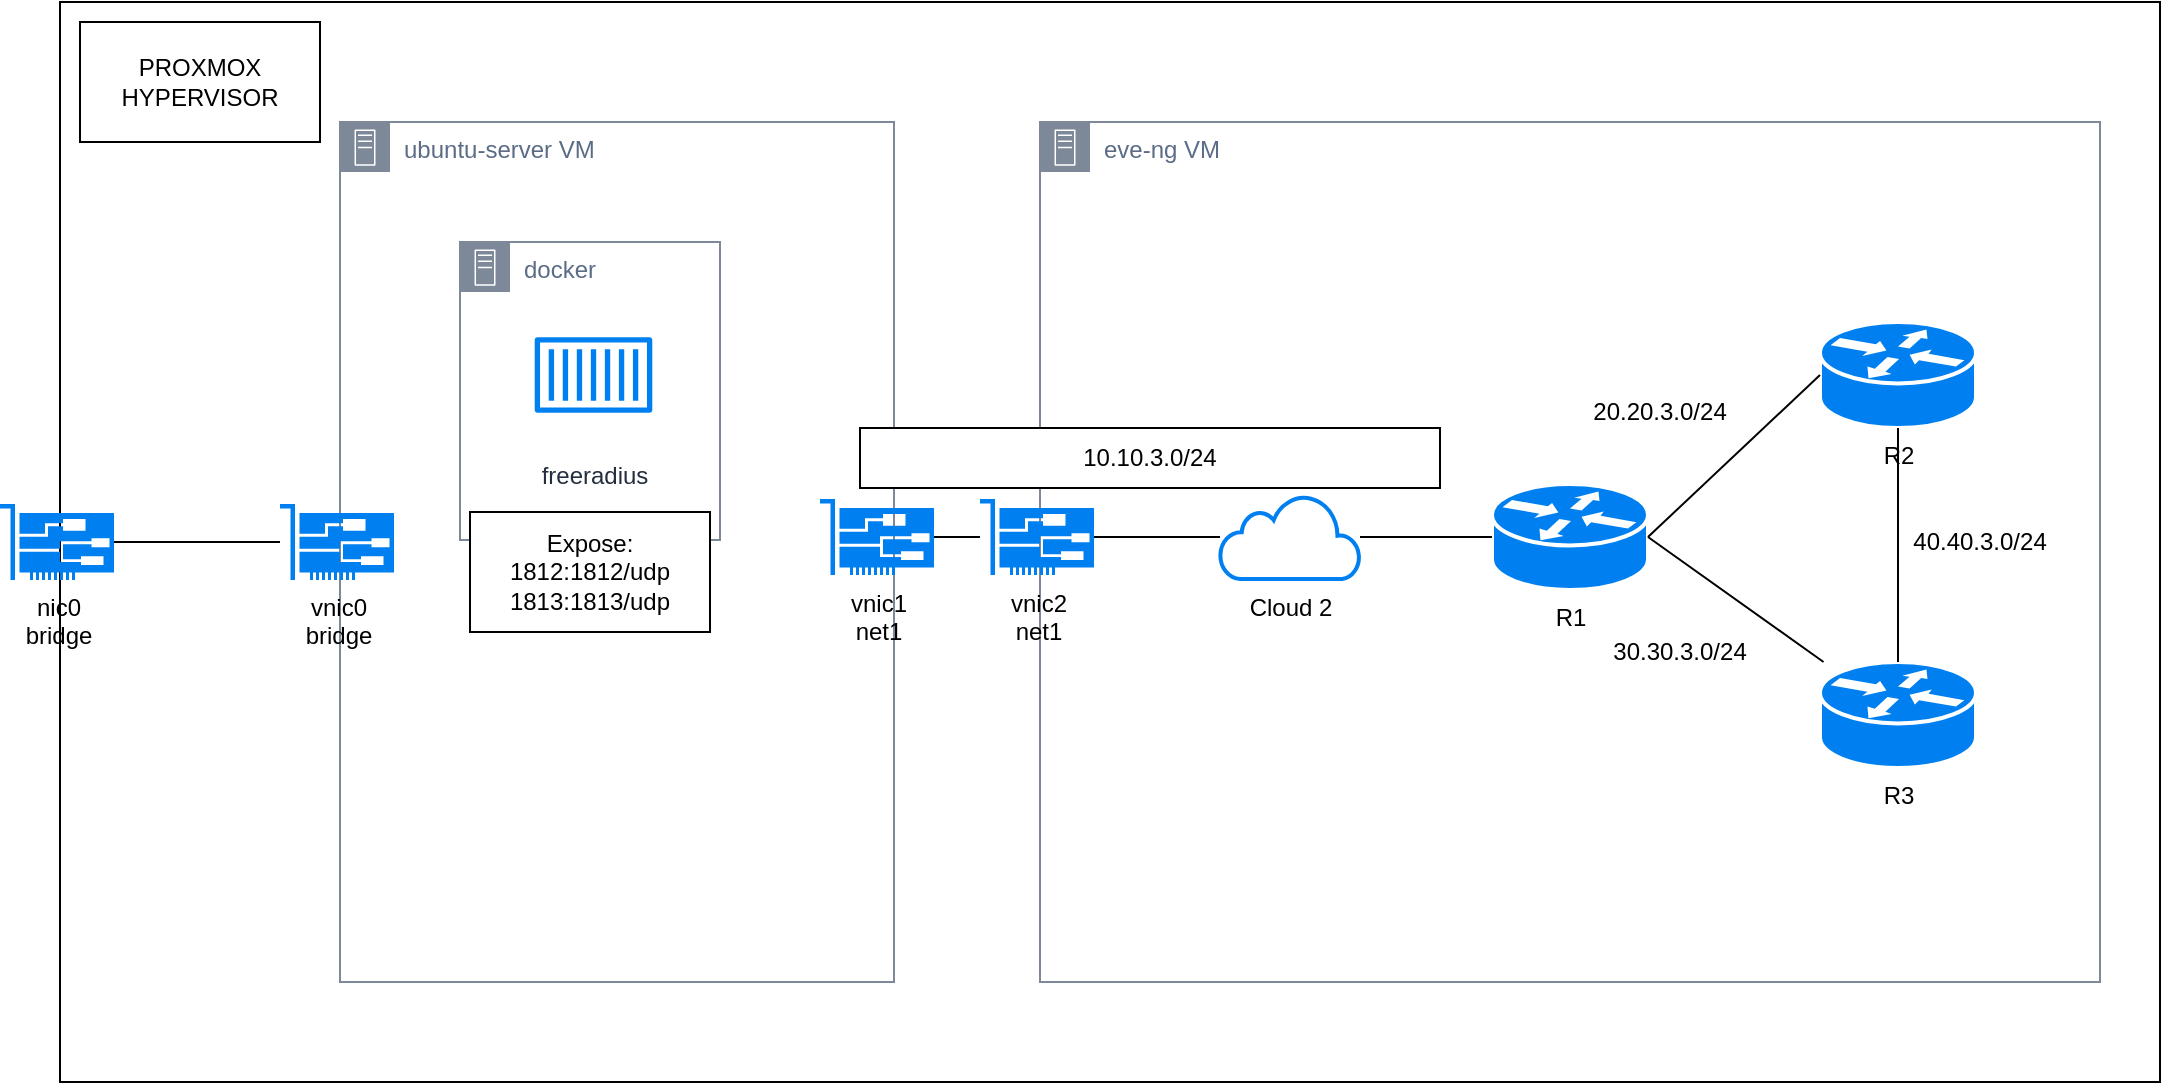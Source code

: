 <mxfile version="24.0.4" type="device">
  <diagram name="Página-1" id="z8xHlJ1F570CoT4PuZHj">
    <mxGraphModel dx="1514" dy="857" grid="1" gridSize="10" guides="1" tooltips="1" connect="1" arrows="1" fold="1" page="1" pageScale="1" pageWidth="1169" pageHeight="827" math="0" shadow="0">
      <root>
        <mxCell id="0" />
        <mxCell id="1" parent="0" />
        <mxCell id="wt57jNYae2a06j58ONiW-37" value="" style="group;fillColor=none;" vertex="1" connectable="0" parent="1">
          <mxGeometry x="40" y="130" width="1080" height="540" as="geometry" />
        </mxCell>
        <mxCell id="wt57jNYae2a06j58ONiW-6" value="" style="rounded=0;whiteSpace=wrap;html=1;" vertex="1" parent="wt57jNYae2a06j58ONiW-37">
          <mxGeometry x="30" width="1050" height="540" as="geometry" />
        </mxCell>
        <mxCell id="wt57jNYae2a06j58ONiW-27" value="eve-ng VM" style="points=[[0,0],[0.25,0],[0.5,0],[0.75,0],[1,0],[1,0.25],[1,0.5],[1,0.75],[1,1],[0.75,1],[0.5,1],[0.25,1],[0,1],[0,0.75],[0,0.5],[0,0.25]];outlineConnect=0;gradientColor=none;html=1;whiteSpace=wrap;fontSize=12;fontStyle=0;container=1;pointerEvents=0;collapsible=0;recursiveResize=0;shape=mxgraph.aws4.group;grIcon=mxgraph.aws4.group_on_premise;strokeColor=#7D8998;fillColor=none;verticalAlign=top;align=left;spacingLeft=30;fontColor=#5A6C86;dashed=0;" vertex="1" parent="wt57jNYae2a06j58ONiW-37">
          <mxGeometry x="520" y="60" width="530" height="430" as="geometry" />
        </mxCell>
        <mxCell id="wt57jNYae2a06j58ONiW-13" value="Cloud 2" style="html=1;verticalLabelPosition=bottom;align=center;labelBackgroundColor=#ffffff;verticalAlign=top;strokeWidth=2;strokeColor=#0080F0;shadow=0;dashed=0;shape=mxgraph.ios7.icons.cloud;" vertex="1" parent="wt57jNYae2a06j58ONiW-27">
          <mxGeometry x="90" y="186.5" width="70" height="42" as="geometry" />
        </mxCell>
        <mxCell id="wt57jNYae2a06j58ONiW-3" value="R1" style="shape=mxgraph.cisco.routers.router;html=1;pointerEvents=1;dashed=0;fillColor=#0080F0;strokeColor=#ffffff;strokeWidth=2;verticalLabelPosition=bottom;verticalAlign=top;align=center;outlineConnect=0;" vertex="1" parent="wt57jNYae2a06j58ONiW-27">
          <mxGeometry x="226" y="181" width="78" height="53" as="geometry" />
        </mxCell>
        <mxCell id="wt57jNYae2a06j58ONiW-18" value="" style="endArrow=none;html=1;rounded=0;" edge="1" parent="wt57jNYae2a06j58ONiW-27" source="wt57jNYae2a06j58ONiW-13" target="wt57jNYae2a06j58ONiW-3">
          <mxGeometry width="50" height="50" relative="1" as="geometry">
            <mxPoint x="60" y="290" as="sourcePoint" />
            <mxPoint x="110" y="240" as="targetPoint" />
          </mxGeometry>
        </mxCell>
        <mxCell id="wt57jNYae2a06j58ONiW-32" value="vnic2&lt;div&gt;net1&lt;/div&gt;" style="sketch=0;pointerEvents=1;shadow=0;dashed=0;html=1;strokeColor=none;fillColor=#0080F0;labelPosition=center;verticalLabelPosition=bottom;verticalAlign=top;outlineConnect=0;align=center;shape=mxgraph.office.devices.nic;" vertex="1" parent="wt57jNYae2a06j58ONiW-27">
          <mxGeometry x="-30" y="188.5" width="57" height="38" as="geometry" />
        </mxCell>
        <mxCell id="wt57jNYae2a06j58ONiW-33" value="" style="endArrow=none;html=1;rounded=0;" edge="1" parent="wt57jNYae2a06j58ONiW-27" source="wt57jNYae2a06j58ONiW-13" target="wt57jNYae2a06j58ONiW-32">
          <mxGeometry width="50" height="50" relative="1" as="geometry">
            <mxPoint x="50" y="160" as="sourcePoint" />
            <mxPoint x="100" y="110" as="targetPoint" />
          </mxGeometry>
        </mxCell>
        <mxCell id="wt57jNYae2a06j58ONiW-1" value="R2" style="shape=mxgraph.cisco.routers.router;html=1;pointerEvents=1;dashed=0;fillColor=#0080F0;strokeColor=#ffffff;strokeWidth=2;verticalLabelPosition=bottom;verticalAlign=top;align=center;outlineConnect=0;" vertex="1" parent="wt57jNYae2a06j58ONiW-37">
          <mxGeometry x="910" y="160" width="78" height="53" as="geometry" />
        </mxCell>
        <mxCell id="wt57jNYae2a06j58ONiW-2" value="R3" style="shape=mxgraph.cisco.routers.router;html=1;pointerEvents=1;dashed=0;fillColor=#0080F0;strokeColor=#ffffff;strokeWidth=2;verticalLabelPosition=bottom;verticalAlign=top;align=center;outlineConnect=0;" vertex="1" parent="wt57jNYae2a06j58ONiW-37">
          <mxGeometry x="910" y="330" width="78" height="53" as="geometry" />
        </mxCell>
        <mxCell id="wt57jNYae2a06j58ONiW-8" value="PROXMOX HYPERVISOR" style="rounded=0;whiteSpace=wrap;html=1;" vertex="1" parent="wt57jNYae2a06j58ONiW-37">
          <mxGeometry x="40" y="10" width="120" height="60" as="geometry" />
        </mxCell>
        <mxCell id="wt57jNYae2a06j58ONiW-10" value="ubuntu-server VM" style="points=[[0,0],[0.25,0],[0.5,0],[0.75,0],[1,0],[1,0.25],[1,0.5],[1,0.75],[1,1],[0.75,1],[0.5,1],[0.25,1],[0,1],[0,0.75],[0,0.5],[0,0.25]];outlineConnect=0;gradientColor=none;html=1;whiteSpace=wrap;fontSize=12;fontStyle=0;container=1;pointerEvents=0;collapsible=0;recursiveResize=0;shape=mxgraph.aws4.group;grIcon=mxgraph.aws4.group_on_premise;strokeColor=#7D8998;fillColor=none;verticalAlign=top;align=left;spacingLeft=30;fontColor=#5A6C86;dashed=0;" vertex="1" parent="wt57jNYae2a06j58ONiW-37">
          <mxGeometry x="170" y="60" width="277" height="430" as="geometry" />
        </mxCell>
        <mxCell id="wt57jNYae2a06j58ONiW-11" value="docker" style="points=[[0,0],[0.25,0],[0.5,0],[0.75,0],[1,0],[1,0.25],[1,0.5],[1,0.75],[1,1],[0.75,1],[0.5,1],[0.25,1],[0,1],[0,0.75],[0,0.5],[0,0.25]];outlineConnect=0;gradientColor=none;html=1;whiteSpace=wrap;fontSize=12;fontStyle=0;container=1;pointerEvents=0;collapsible=0;recursiveResize=0;shape=mxgraph.aws4.group;grIcon=mxgraph.aws4.group_on_premise;strokeColor=#7D8998;fillColor=none;verticalAlign=top;align=left;spacingLeft=30;fontColor=#5A6C86;dashed=0;" vertex="1" parent="wt57jNYae2a06j58ONiW-10">
          <mxGeometry x="60" y="60" width="130" height="149" as="geometry" />
        </mxCell>
        <mxCell id="wt57jNYae2a06j58ONiW-29" value="vnic1&lt;div&gt;net1&lt;/div&gt;" style="sketch=0;pointerEvents=1;shadow=0;dashed=0;html=1;strokeColor=none;fillColor=#0080F0;labelPosition=center;verticalLabelPosition=bottom;verticalAlign=top;outlineConnect=0;align=center;shape=mxgraph.office.devices.nic;" vertex="1" parent="wt57jNYae2a06j58ONiW-10">
          <mxGeometry x="240" y="188.5" width="57" height="38" as="geometry" />
        </mxCell>
        <mxCell id="wt57jNYae2a06j58ONiW-20" value="" style="endArrow=none;html=1;rounded=0;" edge="1" parent="wt57jNYae2a06j58ONiW-37" source="wt57jNYae2a06j58ONiW-2" target="wt57jNYae2a06j58ONiW-1">
          <mxGeometry width="50" height="50" relative="1" as="geometry">
            <mxPoint x="550" y="350" as="sourcePoint" />
            <mxPoint x="600" y="300" as="targetPoint" />
          </mxGeometry>
        </mxCell>
        <mxCell id="wt57jNYae2a06j58ONiW-21" value="" style="endArrow=none;html=1;rounded=0;entryX=1;entryY=0.5;entryDx=0;entryDy=0;entryPerimeter=0;" edge="1" parent="wt57jNYae2a06j58ONiW-37" source="wt57jNYae2a06j58ONiW-2" target="wt57jNYae2a06j58ONiW-3">
          <mxGeometry width="50" height="50" relative="1" as="geometry">
            <mxPoint x="550" y="350" as="sourcePoint" />
            <mxPoint x="600" y="300" as="targetPoint" />
          </mxGeometry>
        </mxCell>
        <mxCell id="wt57jNYae2a06j58ONiW-22" value="" style="endArrow=none;html=1;rounded=0;entryX=0;entryY=0.5;entryDx=0;entryDy=0;entryPerimeter=0;exitX=1;exitY=0.5;exitDx=0;exitDy=0;exitPerimeter=0;" edge="1" parent="wt57jNYae2a06j58ONiW-37" source="wt57jNYae2a06j58ONiW-3" target="wt57jNYae2a06j58ONiW-1">
          <mxGeometry width="50" height="50" relative="1" as="geometry">
            <mxPoint x="680" y="370" as="sourcePoint" />
            <mxPoint x="730" y="320" as="targetPoint" />
          </mxGeometry>
        </mxCell>
        <mxCell id="wt57jNYae2a06j58ONiW-28" value="vnic0&lt;div&gt;bridge&lt;/div&gt;" style="sketch=0;pointerEvents=1;shadow=0;dashed=0;html=1;strokeColor=none;fillColor=#0080F0;labelPosition=center;verticalLabelPosition=bottom;verticalAlign=top;outlineConnect=0;align=center;shape=mxgraph.office.devices.nic;" vertex="1" parent="wt57jNYae2a06j58ONiW-37">
          <mxGeometry x="140" y="251" width="57" height="38" as="geometry" />
        </mxCell>
        <mxCell id="wt57jNYae2a06j58ONiW-31" value="nic0&lt;div&gt;bridge&lt;/div&gt;" style="sketch=0;pointerEvents=1;shadow=0;dashed=0;html=1;strokeColor=none;fillColor=#0080F0;labelPosition=center;verticalLabelPosition=bottom;verticalAlign=top;outlineConnect=0;align=center;shape=mxgraph.office.devices.nic;" vertex="1" parent="wt57jNYae2a06j58ONiW-37">
          <mxGeometry y="251" width="57" height="38" as="geometry" />
        </mxCell>
        <mxCell id="wt57jNYae2a06j58ONiW-34" value="" style="endArrow=none;html=1;rounded=0;" edge="1" parent="wt57jNYae2a06j58ONiW-37" source="wt57jNYae2a06j58ONiW-32" target="wt57jNYae2a06j58ONiW-29">
          <mxGeometry width="50" height="50" relative="1" as="geometry">
            <mxPoint x="570" y="220" as="sourcePoint" />
            <mxPoint x="620" y="170" as="targetPoint" />
          </mxGeometry>
        </mxCell>
        <mxCell id="wt57jNYae2a06j58ONiW-35" value="" style="endArrow=none;html=1;rounded=0;" edge="1" parent="wt57jNYae2a06j58ONiW-37" source="wt57jNYae2a06j58ONiW-28" target="wt57jNYae2a06j58ONiW-31">
          <mxGeometry width="50" height="50" relative="1" as="geometry">
            <mxPoint x="570" y="220" as="sourcePoint" />
            <mxPoint x="620" y="170" as="targetPoint" />
          </mxGeometry>
        </mxCell>
        <mxCell id="wt57jNYae2a06j58ONiW-38" value="10.10.3.0/24" style="text;html=1;align=center;verticalAlign=middle;whiteSpace=wrap;rounded=0;strokeColor=default;fillColor=default;" vertex="1" parent="wt57jNYae2a06j58ONiW-37">
          <mxGeometry x="430" y="213" width="290" height="30" as="geometry" />
        </mxCell>
        <mxCell id="wt57jNYae2a06j58ONiW-39" value="20.20.3.0/24" style="text;html=1;align=center;verticalAlign=middle;whiteSpace=wrap;rounded=0;" vertex="1" parent="wt57jNYae2a06j58ONiW-37">
          <mxGeometry x="800" y="190" width="60" height="30" as="geometry" />
        </mxCell>
        <mxCell id="wt57jNYae2a06j58ONiW-40" value="40.40.3.0/24" style="text;html=1;align=center;verticalAlign=middle;whiteSpace=wrap;rounded=0;" vertex="1" parent="wt57jNYae2a06j58ONiW-37">
          <mxGeometry x="960" y="255" width="60" height="30" as="geometry" />
        </mxCell>
        <mxCell id="wt57jNYae2a06j58ONiW-41" value="30.30.3.0/24" style="text;html=1;align=center;verticalAlign=middle;whiteSpace=wrap;rounded=0;" vertex="1" parent="wt57jNYae2a06j58ONiW-37">
          <mxGeometry x="810" y="310" width="60" height="30" as="geometry" />
        </mxCell>
        <mxCell id="wt57jNYae2a06j58ONiW-42" value="freeradius" style="sketch=0;outlineConnect=0;fontColor=#232F3E;gradientColor=none;strokeColor=#0080F0;fillColor=#ffffff;dashed=0;verticalLabelPosition=bottom;verticalAlign=top;align=center;html=1;fontSize=12;fontStyle=0;aspect=fixed;shape=mxgraph.aws4.resourceIcon;resIcon=mxgraph.aws4.container_1;" vertex="1" parent="wt57jNYae2a06j58ONiW-37">
          <mxGeometry x="260" y="149.75" width="73.5" height="73.5" as="geometry" />
        </mxCell>
        <mxCell id="wt57jNYae2a06j58ONiW-36" value="Expose:&lt;div&gt;1812:1812/udp&lt;/div&gt;&lt;div&gt;1813:1813/udp&lt;/div&gt;" style="rounded=0;whiteSpace=wrap;html=1;" vertex="1" parent="wt57jNYae2a06j58ONiW-37">
          <mxGeometry x="235" y="255" width="120" height="60" as="geometry" />
        </mxCell>
      </root>
    </mxGraphModel>
  </diagram>
</mxfile>
